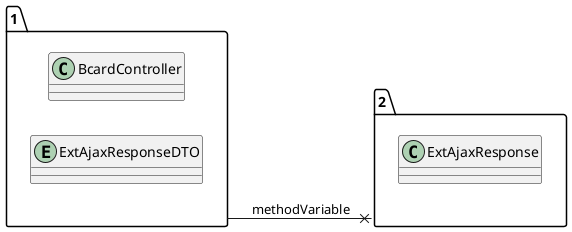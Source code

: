 @startuml 
allow_mixing
left to right direction
package "1"{
class BcardController
entity ExtAjaxResponseDTO

}
package "2"{
class ExtAjaxResponse

}
"1" --x "2":methodVariable
@enduml